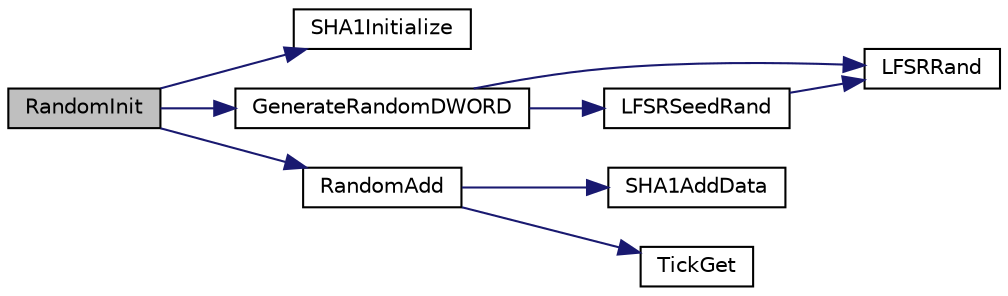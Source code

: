 digraph "RandomInit"
{
  edge [fontname="Helvetica",fontsize="10",labelfontname="Helvetica",labelfontsize="10"];
  node [fontname="Helvetica",fontsize="10",shape=record];
  rankdir="LR";
  Node1 [label="RandomInit",height=0.2,width=0.4,color="black", fillcolor="grey75", style="filled", fontcolor="black"];
  Node1 -> Node2 [color="midnightblue",fontsize="10",style="solid",fontname="Helvetica"];
  Node2 [label="SHA1Initialize",height=0.2,width=0.4,color="black", fillcolor="white", style="filled",URL="$_hashes_8h.html#addaa5e9af8b063a960ed956468a10913"];
  Node1 -> Node3 [color="midnightblue",fontsize="10",style="solid",fontname="Helvetica"];
  Node3 [label="GenerateRandomDWORD",height=0.2,width=0.4,color="black", fillcolor="white", style="filled",URL="$_helpers_8h.html#ab9a87e9fa459e39748e35e7b700077ed"];
  Node3 -> Node4 [color="midnightblue",fontsize="10",style="solid",fontname="Helvetica"];
  Node4 [label="LFSRRand",height=0.2,width=0.4,color="black", fillcolor="white", style="filled",URL="$_helpers_8c.html#aa96b3af9ccf2d7d2a4558708b90981cd"];
  Node3 -> Node5 [color="midnightblue",fontsize="10",style="solid",fontname="Helvetica"];
  Node5 [label="LFSRSeedRand",height=0.2,width=0.4,color="black", fillcolor="white", style="filled",URL="$_helpers_8c.html#a4cbb98a43546f70ea01fbf5408e72540"];
  Node5 -> Node4 [color="midnightblue",fontsize="10",style="solid",fontname="Helvetica"];
  Node1 -> Node6 [color="midnightblue",fontsize="10",style="solid",fontname="Helvetica"];
  Node6 [label="RandomAdd",height=0.2,width=0.4,color="black", fillcolor="white", style="filled",URL="$_random_8c.html#a833d3622a77155914967c59975cebbfe"];
  Node6 -> Node7 [color="midnightblue",fontsize="10",style="solid",fontname="Helvetica"];
  Node7 [label="SHA1AddData",height=0.2,width=0.4,color="black", fillcolor="white", style="filled",URL="$_hashes_8h.html#a4f86590ad03b2f8206e9350a94d68f9e"];
  Node6 -> Node8 [color="midnightblue",fontsize="10",style="solid",fontname="Helvetica"];
  Node8 [label="TickGet",height=0.2,width=0.4,color="black", fillcolor="white", style="filled",URL="$_tick_8h.html#a035d1d3f8afdca7abedf588ee1b20af0"];
}
